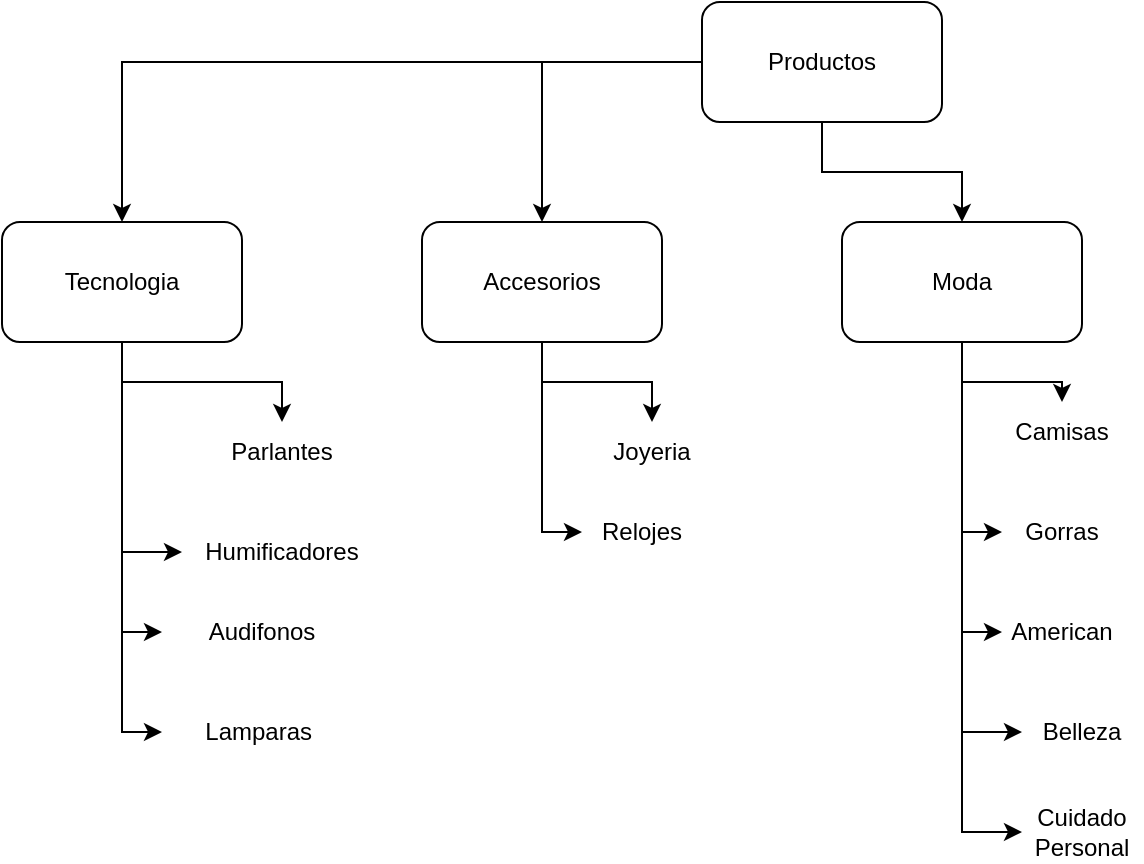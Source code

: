 <mxfile version="21.3.7" type="github">
  <diagram name="Page-1" id="JvbGLFpAobfXYpkVmf7o">
    <mxGraphModel dx="956" dy="621" grid="1" gridSize="10" guides="1" tooltips="1" connect="1" arrows="1" fold="1" page="1" pageScale="1" pageWidth="850" pageHeight="1100" math="0" shadow="0">
      <root>
        <mxCell id="0" />
        <mxCell id="1" parent="0" />
        <mxCell id="UG5j6b6iQMg7dQ0uxiRT-25" style="edgeStyle=orthogonalEdgeStyle;rounded=0;orthogonalLoop=1;jettySize=auto;html=1;entryX=0.5;entryY=0;entryDx=0;entryDy=0;" edge="1" parent="1" source="UG5j6b6iQMg7dQ0uxiRT-1" target="UG5j6b6iQMg7dQ0uxiRT-2">
          <mxGeometry relative="1" as="geometry" />
        </mxCell>
        <mxCell id="UG5j6b6iQMg7dQ0uxiRT-26" style="edgeStyle=orthogonalEdgeStyle;rounded=0;orthogonalLoop=1;jettySize=auto;html=1;" edge="1" parent="1" source="UG5j6b6iQMg7dQ0uxiRT-1" target="UG5j6b6iQMg7dQ0uxiRT-3">
          <mxGeometry relative="1" as="geometry" />
        </mxCell>
        <mxCell id="UG5j6b6iQMg7dQ0uxiRT-27" style="edgeStyle=orthogonalEdgeStyle;rounded=0;orthogonalLoop=1;jettySize=auto;html=1;entryX=0.5;entryY=0;entryDx=0;entryDy=0;" edge="1" parent="1" source="UG5j6b6iQMg7dQ0uxiRT-1" target="UG5j6b6iQMg7dQ0uxiRT-8">
          <mxGeometry relative="1" as="geometry" />
        </mxCell>
        <mxCell id="UG5j6b6iQMg7dQ0uxiRT-1" value="&lt;font style=&quot;vertical-align: inherit;&quot;&gt;&lt;font style=&quot;vertical-align: inherit;&quot;&gt;Productos&lt;/font&gt;&lt;/font&gt;" style="rounded=1;whiteSpace=wrap;html=1;" vertex="1" parent="1">
          <mxGeometry x="390" y="20" width="120" height="60" as="geometry" />
        </mxCell>
        <mxCell id="UG5j6b6iQMg7dQ0uxiRT-20" style="edgeStyle=orthogonalEdgeStyle;rounded=0;orthogonalLoop=1;jettySize=auto;html=1;" edge="1" parent="1" source="UG5j6b6iQMg7dQ0uxiRT-2" target="UG5j6b6iQMg7dQ0uxiRT-4">
          <mxGeometry relative="1" as="geometry" />
        </mxCell>
        <mxCell id="UG5j6b6iQMg7dQ0uxiRT-22" style="edgeStyle=orthogonalEdgeStyle;rounded=0;orthogonalLoop=1;jettySize=auto;html=1;entryX=0;entryY=0.5;entryDx=0;entryDy=0;" edge="1" parent="1" source="UG5j6b6iQMg7dQ0uxiRT-2" target="UG5j6b6iQMg7dQ0uxiRT-5">
          <mxGeometry relative="1" as="geometry" />
        </mxCell>
        <mxCell id="UG5j6b6iQMg7dQ0uxiRT-23" style="edgeStyle=orthogonalEdgeStyle;rounded=0;orthogonalLoop=1;jettySize=auto;html=1;entryX=0;entryY=0.5;entryDx=0;entryDy=0;" edge="1" parent="1" source="UG5j6b6iQMg7dQ0uxiRT-2" target="UG5j6b6iQMg7dQ0uxiRT-6">
          <mxGeometry relative="1" as="geometry" />
        </mxCell>
        <mxCell id="UG5j6b6iQMg7dQ0uxiRT-24" style="edgeStyle=orthogonalEdgeStyle;rounded=0;orthogonalLoop=1;jettySize=auto;html=1;entryX=0;entryY=0.5;entryDx=0;entryDy=0;" edge="1" parent="1" source="UG5j6b6iQMg7dQ0uxiRT-2" target="UG5j6b6iQMg7dQ0uxiRT-12">
          <mxGeometry relative="1" as="geometry" />
        </mxCell>
        <mxCell id="UG5j6b6iQMg7dQ0uxiRT-2" value="&lt;font style=&quot;vertical-align: inherit;&quot;&gt;&lt;font style=&quot;vertical-align: inherit;&quot;&gt;Tecnologia&lt;/font&gt;&lt;/font&gt;" style="rounded=1;whiteSpace=wrap;html=1;" vertex="1" parent="1">
          <mxGeometry x="40" y="130" width="120" height="60" as="geometry" />
        </mxCell>
        <mxCell id="UG5j6b6iQMg7dQ0uxiRT-28" style="edgeStyle=orthogonalEdgeStyle;rounded=0;orthogonalLoop=1;jettySize=auto;html=1;" edge="1" parent="1" source="UG5j6b6iQMg7dQ0uxiRT-3" target="UG5j6b6iQMg7dQ0uxiRT-10">
          <mxGeometry relative="1" as="geometry" />
        </mxCell>
        <mxCell id="UG5j6b6iQMg7dQ0uxiRT-29" style="edgeStyle=orthogonalEdgeStyle;rounded=0;orthogonalLoop=1;jettySize=auto;html=1;entryX=0;entryY=0.5;entryDx=0;entryDy=0;" edge="1" parent="1" source="UG5j6b6iQMg7dQ0uxiRT-3" target="UG5j6b6iQMg7dQ0uxiRT-11">
          <mxGeometry relative="1" as="geometry" />
        </mxCell>
        <mxCell id="UG5j6b6iQMg7dQ0uxiRT-3" value="&lt;font style=&quot;vertical-align: inherit;&quot;&gt;&lt;font style=&quot;vertical-align: inherit;&quot;&gt;&lt;font style=&quot;vertical-align: inherit;&quot;&gt;&lt;font style=&quot;vertical-align: inherit;&quot;&gt;&lt;font style=&quot;vertical-align: inherit;&quot;&gt;&lt;font style=&quot;vertical-align: inherit;&quot;&gt;&lt;font style=&quot;vertical-align: inherit;&quot;&gt;&lt;font style=&quot;vertical-align: inherit;&quot;&gt;Accesorios&lt;/font&gt;&lt;/font&gt;&lt;/font&gt;&lt;/font&gt;&lt;/font&gt;&lt;/font&gt;&lt;/font&gt;&lt;/font&gt;" style="rounded=1;whiteSpace=wrap;html=1;" vertex="1" parent="1">
          <mxGeometry x="250" y="130" width="120" height="60" as="geometry" />
        </mxCell>
        <mxCell id="UG5j6b6iQMg7dQ0uxiRT-4" value="&lt;font style=&quot;vertical-align: inherit;&quot;&gt;&lt;font style=&quot;vertical-align: inherit;&quot;&gt;Parlantes&lt;/font&gt;&lt;/font&gt;" style="text;html=1;strokeColor=none;fillColor=none;align=center;verticalAlign=middle;whiteSpace=wrap;rounded=0;" vertex="1" parent="1">
          <mxGeometry x="150" y="230" width="60" height="30" as="geometry" />
        </mxCell>
        <mxCell id="UG5j6b6iQMg7dQ0uxiRT-5" value="&lt;font style=&quot;vertical-align: inherit;&quot;&gt;&lt;font style=&quot;vertical-align: inherit;&quot;&gt;&lt;font style=&quot;vertical-align: inherit;&quot;&gt;&lt;font style=&quot;vertical-align: inherit;&quot;&gt;Humificadores&lt;/font&gt;&lt;/font&gt;&lt;/font&gt;&lt;/font&gt;" style="text;html=1;strokeColor=none;fillColor=none;align=center;verticalAlign=middle;whiteSpace=wrap;rounded=0;" vertex="1" parent="1">
          <mxGeometry x="130" y="280" width="100" height="30" as="geometry" />
        </mxCell>
        <mxCell id="UG5j6b6iQMg7dQ0uxiRT-6" value="&lt;font style=&quot;vertical-align: inherit;&quot;&gt;&lt;font style=&quot;vertical-align: inherit;&quot;&gt;&lt;font style=&quot;vertical-align: inherit;&quot;&gt;&lt;font style=&quot;vertical-align: inherit;&quot;&gt;&lt;font style=&quot;vertical-align: inherit;&quot;&gt;&lt;font style=&quot;vertical-align: inherit;&quot;&gt;&lt;font style=&quot;vertical-align: inherit;&quot;&gt;&lt;font style=&quot;vertical-align: inherit;&quot;&gt;Audifonos&lt;/font&gt;&lt;/font&gt;&lt;/font&gt;&lt;/font&gt;&lt;/font&gt;&lt;/font&gt;&lt;/font&gt;&lt;/font&gt;" style="text;html=1;strokeColor=none;fillColor=none;align=center;verticalAlign=middle;whiteSpace=wrap;rounded=0;" vertex="1" parent="1">
          <mxGeometry x="120" y="320" width="100" height="30" as="geometry" />
        </mxCell>
        <mxCell id="UG5j6b6iQMg7dQ0uxiRT-30" style="edgeStyle=orthogonalEdgeStyle;rounded=0;orthogonalLoop=1;jettySize=auto;html=1;" edge="1" parent="1" source="UG5j6b6iQMg7dQ0uxiRT-8" target="UG5j6b6iQMg7dQ0uxiRT-13">
          <mxGeometry relative="1" as="geometry" />
        </mxCell>
        <mxCell id="UG5j6b6iQMg7dQ0uxiRT-31" style="edgeStyle=orthogonalEdgeStyle;rounded=0;orthogonalLoop=1;jettySize=auto;html=1;entryX=0;entryY=0.5;entryDx=0;entryDy=0;" edge="1" parent="1" source="UG5j6b6iQMg7dQ0uxiRT-8" target="UG5j6b6iQMg7dQ0uxiRT-14">
          <mxGeometry relative="1" as="geometry" />
        </mxCell>
        <mxCell id="UG5j6b6iQMg7dQ0uxiRT-32" style="edgeStyle=orthogonalEdgeStyle;rounded=0;orthogonalLoop=1;jettySize=auto;html=1;entryX=0;entryY=0.5;entryDx=0;entryDy=0;" edge="1" parent="1" source="UG5j6b6iQMg7dQ0uxiRT-8" target="UG5j6b6iQMg7dQ0uxiRT-16">
          <mxGeometry relative="1" as="geometry" />
        </mxCell>
        <mxCell id="UG5j6b6iQMg7dQ0uxiRT-33" style="edgeStyle=orthogonalEdgeStyle;rounded=0;orthogonalLoop=1;jettySize=auto;html=1;entryX=0;entryY=0.5;entryDx=0;entryDy=0;" edge="1" parent="1" source="UG5j6b6iQMg7dQ0uxiRT-8" target="UG5j6b6iQMg7dQ0uxiRT-18">
          <mxGeometry relative="1" as="geometry" />
        </mxCell>
        <mxCell id="UG5j6b6iQMg7dQ0uxiRT-34" style="edgeStyle=orthogonalEdgeStyle;rounded=0;orthogonalLoop=1;jettySize=auto;html=1;entryX=0;entryY=0.5;entryDx=0;entryDy=0;" edge="1" parent="1" source="UG5j6b6iQMg7dQ0uxiRT-8" target="UG5j6b6iQMg7dQ0uxiRT-19">
          <mxGeometry relative="1" as="geometry" />
        </mxCell>
        <mxCell id="UG5j6b6iQMg7dQ0uxiRT-8" value="&lt;font style=&quot;vertical-align: inherit;&quot;&gt;&lt;font style=&quot;vertical-align: inherit;&quot;&gt;&lt;font style=&quot;vertical-align: inherit;&quot;&gt;&lt;font style=&quot;vertical-align: inherit;&quot;&gt;&lt;font style=&quot;vertical-align: inherit;&quot;&gt;&lt;font style=&quot;vertical-align: inherit;&quot;&gt;&lt;font style=&quot;vertical-align: inherit;&quot;&gt;&lt;font style=&quot;vertical-align: inherit;&quot;&gt;&lt;font style=&quot;vertical-align: inherit;&quot;&gt;&lt;font style=&quot;vertical-align: inherit;&quot;&gt;Moda&lt;/font&gt;&lt;/font&gt;&lt;/font&gt;&lt;/font&gt;&lt;/font&gt;&lt;/font&gt;&lt;/font&gt;&lt;/font&gt;&lt;/font&gt;&lt;/font&gt;" style="rounded=1;whiteSpace=wrap;html=1;" vertex="1" parent="1">
          <mxGeometry x="460" y="130" width="120" height="60" as="geometry" />
        </mxCell>
        <mxCell id="UG5j6b6iQMg7dQ0uxiRT-10" value="&lt;font style=&quot;vertical-align: inherit;&quot;&gt;&lt;font style=&quot;vertical-align: inherit;&quot;&gt;&lt;font style=&quot;vertical-align: inherit;&quot;&gt;&lt;font style=&quot;vertical-align: inherit;&quot;&gt;&lt;font style=&quot;vertical-align: inherit;&quot;&gt;&lt;font style=&quot;vertical-align: inherit;&quot;&gt;Joyeria&lt;/font&gt;&lt;/font&gt;&lt;/font&gt;&lt;/font&gt;&lt;/font&gt;&lt;/font&gt;" style="text;html=1;strokeColor=none;fillColor=none;align=center;verticalAlign=middle;whiteSpace=wrap;rounded=0;" vertex="1" parent="1">
          <mxGeometry x="335" y="230" width="60" height="30" as="geometry" />
        </mxCell>
        <mxCell id="UG5j6b6iQMg7dQ0uxiRT-11" value="&lt;font style=&quot;vertical-align: inherit;&quot;&gt;&lt;font style=&quot;vertical-align: inherit;&quot;&gt;&lt;font style=&quot;vertical-align: inherit;&quot;&gt;&lt;font style=&quot;vertical-align: inherit;&quot;&gt;&lt;font style=&quot;vertical-align: inherit;&quot;&gt;&lt;font style=&quot;vertical-align: inherit;&quot;&gt;&lt;font style=&quot;vertical-align: inherit;&quot;&gt;&lt;font style=&quot;vertical-align: inherit;&quot;&gt;&lt;font style=&quot;vertical-align: inherit;&quot;&gt;&lt;font style=&quot;vertical-align: inherit;&quot;&gt;Relojes&lt;/font&gt;&lt;/font&gt;&lt;/font&gt;&lt;/font&gt;&lt;/font&gt;&lt;/font&gt;&lt;/font&gt;&lt;/font&gt;&lt;/font&gt;&lt;/font&gt;" style="text;html=1;strokeColor=none;fillColor=none;align=center;verticalAlign=middle;whiteSpace=wrap;rounded=0;" vertex="1" parent="1">
          <mxGeometry x="330" y="270" width="60" height="30" as="geometry" />
        </mxCell>
        <mxCell id="UG5j6b6iQMg7dQ0uxiRT-12" value="&lt;font style=&quot;vertical-align: inherit;&quot;&gt;&lt;font style=&quot;vertical-align: inherit;&quot;&gt;&lt;font style=&quot;vertical-align: inherit;&quot;&gt;&lt;font style=&quot;vertical-align: inherit;&quot;&gt;&lt;font style=&quot;vertical-align: inherit;&quot;&gt;&lt;font style=&quot;vertical-align: inherit;&quot;&gt;&lt;font style=&quot;vertical-align: inherit;&quot;&gt;&lt;font style=&quot;vertical-align: inherit;&quot;&gt;&lt;font style=&quot;vertical-align: inherit;&quot;&gt;&lt;font style=&quot;vertical-align: inherit;&quot;&gt;&lt;font style=&quot;vertical-align: inherit;&quot;&gt;&lt;font style=&quot;vertical-align: inherit;&quot;&gt;Lamparas&amp;nbsp;&lt;/font&gt;&lt;/font&gt;&lt;/font&gt;&lt;/font&gt;&lt;/font&gt;&lt;/font&gt;&lt;/font&gt;&lt;/font&gt;&lt;/font&gt;&lt;/font&gt;&lt;/font&gt;&lt;/font&gt;" style="text;html=1;strokeColor=none;fillColor=none;align=center;verticalAlign=middle;whiteSpace=wrap;rounded=0;" vertex="1" parent="1">
          <mxGeometry x="120" y="370" width="100" height="30" as="geometry" />
        </mxCell>
        <mxCell id="UG5j6b6iQMg7dQ0uxiRT-13" value="&lt;font style=&quot;vertical-align: inherit;&quot;&gt;&lt;font style=&quot;vertical-align: inherit;&quot;&gt;&lt;font style=&quot;vertical-align: inherit;&quot;&gt;&lt;font style=&quot;vertical-align: inherit;&quot;&gt;&lt;font style=&quot;vertical-align: inherit;&quot;&gt;&lt;font style=&quot;vertical-align: inherit;&quot;&gt;Camisas&lt;/font&gt;&lt;/font&gt;&lt;/font&gt;&lt;/font&gt;&lt;/font&gt;&lt;/font&gt;" style="text;html=1;strokeColor=none;fillColor=none;align=center;verticalAlign=middle;whiteSpace=wrap;rounded=0;" vertex="1" parent="1">
          <mxGeometry x="540" y="220" width="60" height="30" as="geometry" />
        </mxCell>
        <mxCell id="UG5j6b6iQMg7dQ0uxiRT-14" value="&lt;font style=&quot;vertical-align: inherit;&quot;&gt;&lt;font style=&quot;vertical-align: inherit;&quot;&gt;&lt;font style=&quot;vertical-align: inherit;&quot;&gt;&lt;font style=&quot;vertical-align: inherit;&quot;&gt;&lt;font style=&quot;vertical-align: inherit;&quot;&gt;&lt;font style=&quot;vertical-align: inherit;&quot;&gt;&lt;font style=&quot;vertical-align: inherit;&quot;&gt;&lt;font style=&quot;vertical-align: inherit;&quot;&gt;Gorras&lt;/font&gt;&lt;/font&gt;&lt;/font&gt;&lt;/font&gt;&lt;/font&gt;&lt;/font&gt;&lt;/font&gt;&lt;/font&gt;" style="text;html=1;strokeColor=none;fillColor=none;align=center;verticalAlign=middle;whiteSpace=wrap;rounded=0;" vertex="1" parent="1">
          <mxGeometry x="540" y="270" width="60" height="30" as="geometry" />
        </mxCell>
        <mxCell id="UG5j6b6iQMg7dQ0uxiRT-15" style="edgeStyle=orthogonalEdgeStyle;rounded=0;orthogonalLoop=1;jettySize=auto;html=1;exitX=0.5;exitY=1;exitDx=0;exitDy=0;" edge="1" parent="1" source="UG5j6b6iQMg7dQ0uxiRT-11" target="UG5j6b6iQMg7dQ0uxiRT-11">
          <mxGeometry relative="1" as="geometry" />
        </mxCell>
        <mxCell id="UG5j6b6iQMg7dQ0uxiRT-16" value="&lt;font style=&quot;vertical-align: inherit;&quot;&gt;&lt;font style=&quot;vertical-align: inherit;&quot;&gt;&lt;font style=&quot;vertical-align: inherit;&quot;&gt;&lt;font style=&quot;vertical-align: inherit;&quot;&gt;&lt;font style=&quot;vertical-align: inherit;&quot;&gt;&lt;font style=&quot;vertical-align: inherit;&quot;&gt;&lt;font style=&quot;vertical-align: inherit;&quot;&gt;&lt;font style=&quot;vertical-align: inherit;&quot;&gt;&lt;font style=&quot;vertical-align: inherit;&quot;&gt;&lt;font style=&quot;vertical-align: inherit;&quot;&gt;American&lt;/font&gt;&lt;/font&gt;&lt;/font&gt;&lt;/font&gt;&lt;/font&gt;&lt;/font&gt;&lt;/font&gt;&lt;/font&gt;&lt;/font&gt;&lt;/font&gt;" style="text;html=1;strokeColor=none;fillColor=none;align=center;verticalAlign=middle;whiteSpace=wrap;rounded=0;" vertex="1" parent="1">
          <mxGeometry x="540" y="320" width="60" height="30" as="geometry" />
        </mxCell>
        <mxCell id="UG5j6b6iQMg7dQ0uxiRT-18" value="&lt;font style=&quot;vertical-align: inherit;&quot;&gt;&lt;font style=&quot;vertical-align: inherit;&quot;&gt;&lt;font style=&quot;vertical-align: inherit;&quot;&gt;&lt;font style=&quot;vertical-align: inherit;&quot;&gt;&lt;font style=&quot;vertical-align: inherit;&quot;&gt;&lt;font style=&quot;vertical-align: inherit;&quot;&gt;&lt;font style=&quot;vertical-align: inherit;&quot;&gt;&lt;font style=&quot;vertical-align: inherit;&quot;&gt;&lt;font style=&quot;vertical-align: inherit;&quot;&gt;&lt;font style=&quot;vertical-align: inherit;&quot;&gt;&lt;font style=&quot;vertical-align: inherit;&quot;&gt;&lt;font style=&quot;vertical-align: inherit;&quot;&gt;Belleza&lt;/font&gt;&lt;/font&gt;&lt;/font&gt;&lt;/font&gt;&lt;/font&gt;&lt;/font&gt;&lt;/font&gt;&lt;/font&gt;&lt;/font&gt;&lt;/font&gt;&lt;/font&gt;&lt;/font&gt;" style="text;html=1;strokeColor=none;fillColor=none;align=center;verticalAlign=middle;whiteSpace=wrap;rounded=0;" vertex="1" parent="1">
          <mxGeometry x="550" y="370" width="60" height="30" as="geometry" />
        </mxCell>
        <mxCell id="UG5j6b6iQMg7dQ0uxiRT-19" value="&lt;font style=&quot;vertical-align: inherit;&quot;&gt;&lt;font style=&quot;vertical-align: inherit;&quot;&gt;&lt;font style=&quot;vertical-align: inherit;&quot;&gt;&lt;font style=&quot;vertical-align: inherit;&quot;&gt;&lt;font style=&quot;vertical-align: inherit;&quot;&gt;&lt;font style=&quot;vertical-align: inherit;&quot;&gt;&lt;font style=&quot;vertical-align: inherit;&quot;&gt;&lt;font style=&quot;vertical-align: inherit;&quot;&gt;&lt;font style=&quot;vertical-align: inherit;&quot;&gt;&lt;font style=&quot;vertical-align: inherit;&quot;&gt;&lt;font style=&quot;vertical-align: inherit;&quot;&gt;&lt;font style=&quot;vertical-align: inherit;&quot;&gt;&lt;font style=&quot;vertical-align: inherit;&quot;&gt;&lt;font style=&quot;vertical-align: inherit;&quot;&gt;Cuidado Personal&lt;/font&gt;&lt;/font&gt;&lt;/font&gt;&lt;/font&gt;&lt;/font&gt;&lt;/font&gt;&lt;/font&gt;&lt;/font&gt;&lt;/font&gt;&lt;/font&gt;&lt;/font&gt;&lt;/font&gt;&lt;/font&gt;&lt;/font&gt;" style="text;html=1;strokeColor=none;fillColor=none;align=center;verticalAlign=middle;whiteSpace=wrap;rounded=0;" vertex="1" parent="1">
          <mxGeometry x="550" y="420" width="60" height="30" as="geometry" />
        </mxCell>
      </root>
    </mxGraphModel>
  </diagram>
</mxfile>
